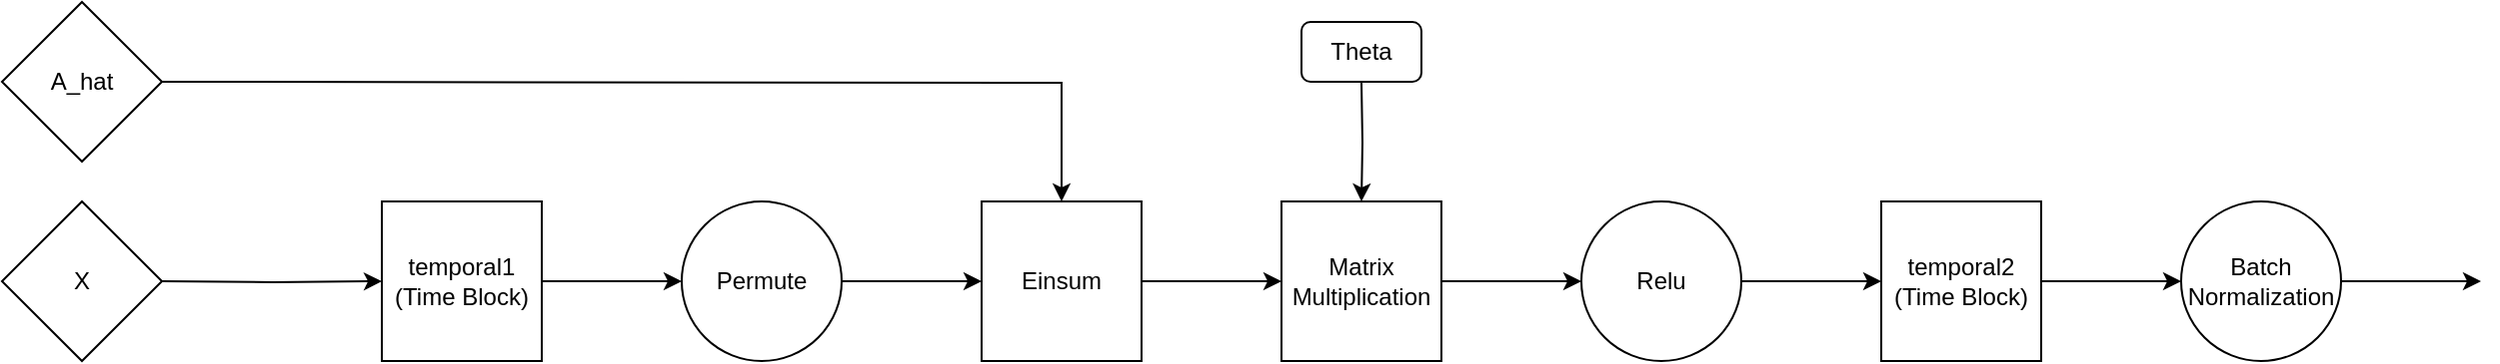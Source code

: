 <mxfile version="16.5.1" type="device"><diagram id="MDsL4kM_eBfMbBOElVDV" name="Page-1"><mxGraphModel dx="2249" dy="905" grid="1" gridSize="10" guides="1" tooltips="1" connect="1" arrows="1" fold="1" page="1" pageScale="1" pageWidth="827" pageHeight="1169" math="0" shadow="0"><root><mxCell id="0"/><mxCell id="1" parent="0"/><mxCell id="8epWSHPVbGEPPZAaLF-7-1" style="edgeStyle=orthogonalEdgeStyle;rounded=0;orthogonalLoop=1;jettySize=auto;html=1;exitX=1;exitY=0.5;exitDx=0;exitDy=0;entryX=0;entryY=0.5;entryDx=0;entryDy=0;" edge="1" parent="1" source="8epWSHPVbGEPPZAaLF-7-3" target="8epWSHPVbGEPPZAaLF-7-5"><mxGeometry relative="1" as="geometry"/></mxCell><mxCell id="8epWSHPVbGEPPZAaLF-7-2" style="edgeStyle=orthogonalEdgeStyle;rounded=0;orthogonalLoop=1;jettySize=auto;html=1;entryX=0.5;entryY=0;entryDx=0;entryDy=0;" edge="1" parent="1" target="8epWSHPVbGEPPZAaLF-7-8"><mxGeometry relative="1" as="geometry"><mxPoint x="60" y="230" as="sourcePoint"/></mxGeometry></mxCell><mxCell id="8epWSHPVbGEPPZAaLF-7-3" value="temporal1&lt;br&gt;(Time Block)" style="whiteSpace=wrap;html=1;aspect=fixed;" vertex="1" parent="1"><mxGeometry x="170" y="290" width="80" height="80" as="geometry"/></mxCell><mxCell id="8epWSHPVbGEPPZAaLF-7-4" style="edgeStyle=orthogonalEdgeStyle;rounded=0;orthogonalLoop=1;jettySize=auto;html=1;exitX=1;exitY=0.5;exitDx=0;exitDy=0;entryX=0;entryY=0.5;entryDx=0;entryDy=0;" edge="1" parent="1" source="8epWSHPVbGEPPZAaLF-7-5" target="8epWSHPVbGEPPZAaLF-7-8"><mxGeometry relative="1" as="geometry"/></mxCell><mxCell id="8epWSHPVbGEPPZAaLF-7-5" value="Permute" style="ellipse;whiteSpace=wrap;html=1;aspect=fixed;" vertex="1" parent="1"><mxGeometry x="320" y="290" width="80" height="80" as="geometry"/></mxCell><mxCell id="8epWSHPVbGEPPZAaLF-7-6" style="edgeStyle=orthogonalEdgeStyle;rounded=0;orthogonalLoop=1;jettySize=auto;html=1;exitX=1;exitY=0.5;exitDx=0;exitDy=0;entryX=0;entryY=0.5;entryDx=0;entryDy=0;" edge="1" parent="1" source="8epWSHPVbGEPPZAaLF-7-8" target="8epWSHPVbGEPPZAaLF-7-10"><mxGeometry relative="1" as="geometry"/></mxCell><mxCell id="8epWSHPVbGEPPZAaLF-7-7" style="edgeStyle=orthogonalEdgeStyle;rounded=0;orthogonalLoop=1;jettySize=auto;html=1;entryX=0.5;entryY=0;entryDx=0;entryDy=0;" edge="1" parent="1" target="8epWSHPVbGEPPZAaLF-7-10"><mxGeometry relative="1" as="geometry"><mxPoint x="660" y="230" as="sourcePoint"/></mxGeometry></mxCell><mxCell id="8epWSHPVbGEPPZAaLF-7-8" value="Einsum" style="whiteSpace=wrap;html=1;aspect=fixed;" vertex="1" parent="1"><mxGeometry x="470" y="290" width="80" height="80" as="geometry"/></mxCell><mxCell id="8epWSHPVbGEPPZAaLF-7-9" style="edgeStyle=orthogonalEdgeStyle;rounded=0;orthogonalLoop=1;jettySize=auto;html=1;exitX=1;exitY=0.5;exitDx=0;exitDy=0;entryX=0;entryY=0.5;entryDx=0;entryDy=0;" edge="1" parent="1" source="8epWSHPVbGEPPZAaLF-7-10" target="8epWSHPVbGEPPZAaLF-7-12"><mxGeometry relative="1" as="geometry"/></mxCell><mxCell id="8epWSHPVbGEPPZAaLF-7-10" value="Matrix Multiplication" style="whiteSpace=wrap;html=1;aspect=fixed;" vertex="1" parent="1"><mxGeometry x="620" y="290" width="80" height="80" as="geometry"/></mxCell><mxCell id="8epWSHPVbGEPPZAaLF-7-11" style="edgeStyle=orthogonalEdgeStyle;rounded=0;orthogonalLoop=1;jettySize=auto;html=1;exitX=1;exitY=0.5;exitDx=0;exitDy=0;entryX=0;entryY=0.5;entryDx=0;entryDy=0;" edge="1" parent="1" source="8epWSHPVbGEPPZAaLF-7-12" target="8epWSHPVbGEPPZAaLF-7-14"><mxGeometry relative="1" as="geometry"/></mxCell><mxCell id="8epWSHPVbGEPPZAaLF-7-12" value="Relu" style="ellipse;whiteSpace=wrap;html=1;aspect=fixed;" vertex="1" parent="1"><mxGeometry x="770" y="290" width="80" height="80" as="geometry"/></mxCell><mxCell id="8epWSHPVbGEPPZAaLF-7-13" style="edgeStyle=orthogonalEdgeStyle;rounded=0;orthogonalLoop=1;jettySize=auto;html=1;exitX=1;exitY=0.5;exitDx=0;exitDy=0;entryX=0;entryY=0.5;entryDx=0;entryDy=0;" edge="1" parent="1" source="8epWSHPVbGEPPZAaLF-7-14" target="8epWSHPVbGEPPZAaLF-7-16"><mxGeometry relative="1" as="geometry"/></mxCell><mxCell id="8epWSHPVbGEPPZAaLF-7-14" value="&lt;span&gt;temporal2&lt;/span&gt;&lt;br&gt;&lt;span&gt;(Time Block)&lt;/span&gt;" style="whiteSpace=wrap;html=1;aspect=fixed;" vertex="1" parent="1"><mxGeometry x="920" y="290" width="80" height="80" as="geometry"/></mxCell><mxCell id="8epWSHPVbGEPPZAaLF-7-15" style="edgeStyle=orthogonalEdgeStyle;rounded=0;orthogonalLoop=1;jettySize=auto;html=1;exitX=1;exitY=0.5;exitDx=0;exitDy=0;" edge="1" parent="1" source="8epWSHPVbGEPPZAaLF-7-16"><mxGeometry relative="1" as="geometry"><mxPoint x="1220" y="330" as="targetPoint"/></mxGeometry></mxCell><mxCell id="8epWSHPVbGEPPZAaLF-7-16" value="Batch Normalization" style="ellipse;whiteSpace=wrap;html=1;aspect=fixed;" vertex="1" parent="1"><mxGeometry x="1070" y="290" width="80" height="80" as="geometry"/></mxCell><mxCell id="8epWSHPVbGEPPZAaLF-7-17" style="edgeStyle=orthogonalEdgeStyle;rounded=0;orthogonalLoop=1;jettySize=auto;html=1;entryX=0;entryY=0.5;entryDx=0;entryDy=0;" edge="1" parent="1" target="8epWSHPVbGEPPZAaLF-7-3"><mxGeometry relative="1" as="geometry"><mxPoint x="60" y="330" as="sourcePoint"/></mxGeometry></mxCell><mxCell id="8epWSHPVbGEPPZAaLF-7-18" value="A_hat" style="rhombus;whiteSpace=wrap;html=1;" vertex="1" parent="1"><mxGeometry x="-20" y="190" width="80" height="80" as="geometry"/></mxCell><mxCell id="8epWSHPVbGEPPZAaLF-7-19" value="X" style="rhombus;whiteSpace=wrap;html=1;" vertex="1" parent="1"><mxGeometry x="-20" y="290" width="80" height="80" as="geometry"/></mxCell><mxCell id="8epWSHPVbGEPPZAaLF-7-20" value="Theta" style="rounded=1;whiteSpace=wrap;html=1;" vertex="1" parent="1"><mxGeometry x="630" y="200" width="60" height="30" as="geometry"/></mxCell></root></mxGraphModel></diagram></mxfile>